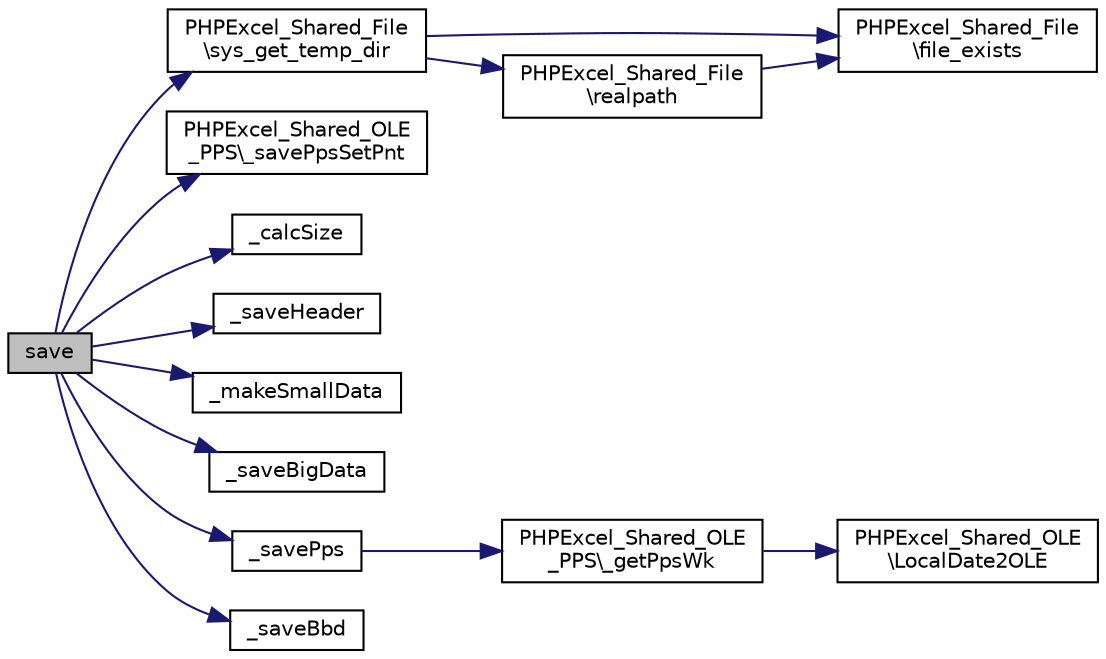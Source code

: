 digraph "save"
{
  edge [fontname="Helvetica",fontsize="10",labelfontname="Helvetica",labelfontsize="10"];
  node [fontname="Helvetica",fontsize="10",shape=record];
  rankdir="LR";
  Node26 [label="save",height=0.2,width=0.4,color="black", fillcolor="grey75", style="filled", fontcolor="black"];
  Node26 -> Node27 [color="midnightblue",fontsize="10",style="solid",fontname="Helvetica"];
  Node27 [label="PHPExcel_Shared_File\l\\sys_get_temp_dir",height=0.2,width=0.4,color="black", fillcolor="white", style="filled",URL="$class_p_h_p_excel___shared___file.html#ace631d4bfe98296fe65c34b0bf50f2e3"];
  Node27 -> Node28 [color="midnightblue",fontsize="10",style="solid",fontname="Helvetica"];
  Node28 [label="PHPExcel_Shared_File\l\\file_exists",height=0.2,width=0.4,color="black", fillcolor="white", style="filled",URL="$class_p_h_p_excel___shared___file.html#a065720635f19b64912db08f72cb13c4a"];
  Node27 -> Node29 [color="midnightblue",fontsize="10",style="solid",fontname="Helvetica"];
  Node29 [label="PHPExcel_Shared_File\l\\realpath",height=0.2,width=0.4,color="black", fillcolor="white", style="filled",URL="$class_p_h_p_excel___shared___file.html#a548c451387ddad2e2a9d304e976ee122"];
  Node29 -> Node28 [color="midnightblue",fontsize="10",style="solid",fontname="Helvetica"];
  Node26 -> Node30 [color="midnightblue",fontsize="10",style="solid",fontname="Helvetica"];
  Node30 [label="PHPExcel_Shared_OLE\l_PPS\\_savePpsSetPnt",height=0.2,width=0.4,color="black", fillcolor="white", style="filled",URL="$class_p_h_p_excel___shared___o_l_e___p_p_s.html#a890033f40774961456cab2e78b54c440"];
  Node26 -> Node31 [color="midnightblue",fontsize="10",style="solid",fontname="Helvetica"];
  Node31 [label="_calcSize",height=0.2,width=0.4,color="black", fillcolor="white", style="filled",URL="$class_p_h_p_excel___shared___o_l_e___p_p_s___root.html#a32d5f9a4f41c5a9abb466f94f605228a"];
  Node26 -> Node32 [color="midnightblue",fontsize="10",style="solid",fontname="Helvetica"];
  Node32 [label="_saveHeader",height=0.2,width=0.4,color="black", fillcolor="white", style="filled",URL="$class_p_h_p_excel___shared___o_l_e___p_p_s___root.html#a15107d8a5240a4264d0275e155f1271a"];
  Node26 -> Node33 [color="midnightblue",fontsize="10",style="solid",fontname="Helvetica"];
  Node33 [label="_makeSmallData",height=0.2,width=0.4,color="black", fillcolor="white", style="filled",URL="$class_p_h_p_excel___shared___o_l_e___p_p_s___root.html#a0c629f7bdb615eeebfbbf6c64fac4655"];
  Node26 -> Node34 [color="midnightblue",fontsize="10",style="solid",fontname="Helvetica"];
  Node34 [label="_saveBigData",height=0.2,width=0.4,color="black", fillcolor="white", style="filled",URL="$class_p_h_p_excel___shared___o_l_e___p_p_s___root.html#aae41316ad30d72399bcea73fda5943e8"];
  Node26 -> Node35 [color="midnightblue",fontsize="10",style="solid",fontname="Helvetica"];
  Node35 [label="_savePps",height=0.2,width=0.4,color="black", fillcolor="white", style="filled",URL="$class_p_h_p_excel___shared___o_l_e___p_p_s___root.html#a6587f11c914ff9edc59d1bac377245aa"];
  Node35 -> Node36 [color="midnightblue",fontsize="10",style="solid",fontname="Helvetica"];
  Node36 [label="PHPExcel_Shared_OLE\l_PPS\\_getPpsWk",height=0.2,width=0.4,color="black", fillcolor="white", style="filled",URL="$class_p_h_p_excel___shared___o_l_e___p_p_s.html#ab7f1ea9c29bab4e4c949c60bc4534e30"];
  Node36 -> Node37 [color="midnightblue",fontsize="10",style="solid",fontname="Helvetica"];
  Node37 [label="PHPExcel_Shared_OLE\l\\LocalDate2OLE",height=0.2,width=0.4,color="black", fillcolor="white", style="filled",URL="$class_p_h_p_excel___shared___o_l_e.html#a136fad5522271f0414e489855ac1f7a7"];
  Node26 -> Node38 [color="midnightblue",fontsize="10",style="solid",fontname="Helvetica"];
  Node38 [label="_saveBbd",height=0.2,width=0.4,color="black", fillcolor="white", style="filled",URL="$class_p_h_p_excel___shared___o_l_e___p_p_s___root.html#af9ff7d803558ff468f7d7a60786f685f"];
}
